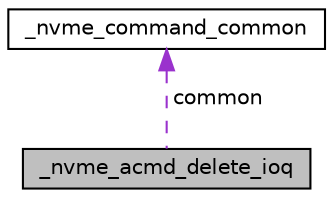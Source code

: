digraph "_nvme_acmd_delete_ioq"
{
  edge [fontname="Helvetica",fontsize="10",labelfontname="Helvetica",labelfontsize="10"];
  node [fontname="Helvetica",fontsize="10",shape=record];
  Node1 [label="_nvme_acmd_delete_ioq",height=0.2,width=0.4,color="black", fillcolor="grey75", style="filled", fontcolor="black"];
  Node2 -> Node1 [dir="back",color="darkorchid3",fontsize="10",style="dashed",label=" common" ,fontname="Helvetica"];
  Node2 [label="_nvme_command_common",height=0.2,width=0.4,color="black", fillcolor="white", style="filled",URL="$struct__nvme__command__common.html",tooltip="Common command header (cdw 0-9) "];
}
